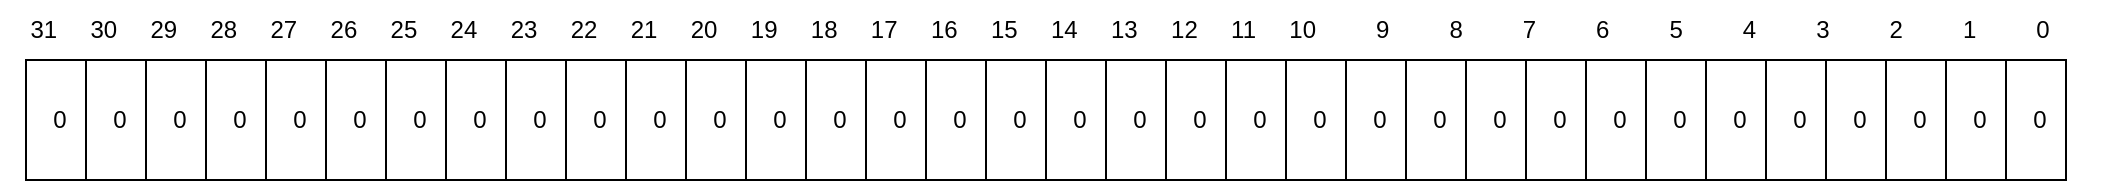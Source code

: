 <mxfile version="21.1.8" type="github">
  <diagram name="第 1 页" id="5S22_qVlfajSDkN1grTT">
    <mxGraphModel dx="1434" dy="745" grid="1" gridSize="10" guides="1" tooltips="1" connect="1" arrows="1" fold="1" page="1" pageScale="1" pageWidth="3300" pageHeight="4681" math="0" shadow="0">
      <root>
        <mxCell id="0" />
        <mxCell id="1" parent="0" />
        <mxCell id="OOjkwXW9jq_-rCwJ6NxN-152" value="" style="group" vertex="1" connectable="0" parent="1">
          <mxGeometry x="620" y="240" width="150" height="60" as="geometry" />
        </mxCell>
        <mxCell id="OOjkwXW9jq_-rCwJ6NxN-27" value="" style="rounded=0;whiteSpace=wrap;html=1;" vertex="1" parent="OOjkwXW9jq_-rCwJ6NxN-152">
          <mxGeometry x="13" width="120" height="60" as="geometry" />
        </mxCell>
        <mxCell id="OOjkwXW9jq_-rCwJ6NxN-28" value="" style="endArrow=none;html=1;rounded=0;entryX=0.25;entryY=0;entryDx=0;entryDy=0;" edge="1" parent="OOjkwXW9jq_-rCwJ6NxN-152" target="OOjkwXW9jq_-rCwJ6NxN-27">
          <mxGeometry width="50" height="50" relative="1" as="geometry">
            <mxPoint x="43" y="60" as="sourcePoint" />
            <mxPoint x="93" y="10" as="targetPoint" />
          </mxGeometry>
        </mxCell>
        <mxCell id="OOjkwXW9jq_-rCwJ6NxN-29" value="" style="endArrow=none;html=1;rounded=0;entryX=0.5;entryY=0;entryDx=0;entryDy=0;exitX=0.5;exitY=1;exitDx=0;exitDy=0;" edge="1" parent="OOjkwXW9jq_-rCwJ6NxN-152" source="OOjkwXW9jq_-rCwJ6NxN-27" target="OOjkwXW9jq_-rCwJ6NxN-27">
          <mxGeometry width="50" height="50" relative="1" as="geometry">
            <mxPoint x="53" y="70" as="sourcePoint" />
            <mxPoint x="53" y="10" as="targetPoint" />
          </mxGeometry>
        </mxCell>
        <mxCell id="OOjkwXW9jq_-rCwJ6NxN-30" value="" style="endArrow=none;html=1;rounded=0;entryX=0.75;entryY=0;entryDx=0;entryDy=0;exitX=0.75;exitY=1;exitDx=0;exitDy=0;" edge="1" parent="OOjkwXW9jq_-rCwJ6NxN-152" source="OOjkwXW9jq_-rCwJ6NxN-27" target="OOjkwXW9jq_-rCwJ6NxN-27">
          <mxGeometry width="50" height="50" relative="1" as="geometry">
            <mxPoint x="63" y="80" as="sourcePoint" />
            <mxPoint x="63" y="20" as="targetPoint" />
          </mxGeometry>
        </mxCell>
        <mxCell id="OOjkwXW9jq_-rCwJ6NxN-144" value="0" style="text;html=1;strokeColor=none;fillColor=none;align=center;verticalAlign=middle;whiteSpace=wrap;rounded=0;" vertex="1" parent="OOjkwXW9jq_-rCwJ6NxN-152">
          <mxGeometry y="15" width="60" height="30" as="geometry" />
        </mxCell>
        <mxCell id="OOjkwXW9jq_-rCwJ6NxN-146" value="0" style="text;html=1;strokeColor=none;fillColor=none;align=center;verticalAlign=middle;whiteSpace=wrap;rounded=0;" vertex="1" parent="OOjkwXW9jq_-rCwJ6NxN-152">
          <mxGeometry x="30" y="15" width="60" height="30" as="geometry" />
        </mxCell>
        <mxCell id="OOjkwXW9jq_-rCwJ6NxN-150" value="0" style="text;html=1;strokeColor=none;fillColor=none;align=center;verticalAlign=middle;whiteSpace=wrap;rounded=0;" vertex="1" parent="OOjkwXW9jq_-rCwJ6NxN-152">
          <mxGeometry x="60" y="15" width="60" height="30" as="geometry" />
        </mxCell>
        <mxCell id="OOjkwXW9jq_-rCwJ6NxN-151" value="0" style="text;html=1;strokeColor=none;fillColor=none;align=center;verticalAlign=middle;whiteSpace=wrap;rounded=0;" vertex="1" parent="OOjkwXW9jq_-rCwJ6NxN-152">
          <mxGeometry x="90" y="15" width="60" height="30" as="geometry" />
        </mxCell>
        <mxCell id="OOjkwXW9jq_-rCwJ6NxN-227" value="" style="group" vertex="1" connectable="0" parent="OOjkwXW9jq_-rCwJ6NxN-152">
          <mxGeometry x="-60" width="150" height="60" as="geometry" />
        </mxCell>
        <mxCell id="OOjkwXW9jq_-rCwJ6NxN-228" value="" style="rounded=0;whiteSpace=wrap;html=1;" vertex="1" parent="OOjkwXW9jq_-rCwJ6NxN-227">
          <mxGeometry x="13" width="120" height="60" as="geometry" />
        </mxCell>
        <mxCell id="OOjkwXW9jq_-rCwJ6NxN-229" value="" style="endArrow=none;html=1;rounded=0;entryX=0.25;entryY=0;entryDx=0;entryDy=0;" edge="1" parent="OOjkwXW9jq_-rCwJ6NxN-227" target="OOjkwXW9jq_-rCwJ6NxN-228">
          <mxGeometry width="50" height="50" relative="1" as="geometry">
            <mxPoint x="43" y="60" as="sourcePoint" />
            <mxPoint x="93" y="10" as="targetPoint" />
          </mxGeometry>
        </mxCell>
        <mxCell id="OOjkwXW9jq_-rCwJ6NxN-230" value="" style="endArrow=none;html=1;rounded=0;entryX=0.5;entryY=0;entryDx=0;entryDy=0;exitX=0.5;exitY=1;exitDx=0;exitDy=0;" edge="1" parent="OOjkwXW9jq_-rCwJ6NxN-227" source="OOjkwXW9jq_-rCwJ6NxN-228" target="OOjkwXW9jq_-rCwJ6NxN-228">
          <mxGeometry width="50" height="50" relative="1" as="geometry">
            <mxPoint x="53" y="70" as="sourcePoint" />
            <mxPoint x="53" y="10" as="targetPoint" />
          </mxGeometry>
        </mxCell>
        <mxCell id="OOjkwXW9jq_-rCwJ6NxN-231" value="" style="endArrow=none;html=1;rounded=0;entryX=0.75;entryY=0;entryDx=0;entryDy=0;exitX=0.75;exitY=1;exitDx=0;exitDy=0;" edge="1" parent="OOjkwXW9jq_-rCwJ6NxN-227" source="OOjkwXW9jq_-rCwJ6NxN-228" target="OOjkwXW9jq_-rCwJ6NxN-228">
          <mxGeometry width="50" height="50" relative="1" as="geometry">
            <mxPoint x="63" y="80" as="sourcePoint" />
            <mxPoint x="63" y="20" as="targetPoint" />
          </mxGeometry>
        </mxCell>
        <mxCell id="OOjkwXW9jq_-rCwJ6NxN-232" value="0" style="text;html=1;strokeColor=none;fillColor=none;align=center;verticalAlign=middle;whiteSpace=wrap;rounded=0;" vertex="1" parent="OOjkwXW9jq_-rCwJ6NxN-227">
          <mxGeometry y="15" width="60" height="30" as="geometry" />
        </mxCell>
        <mxCell id="OOjkwXW9jq_-rCwJ6NxN-233" value="0" style="text;html=1;strokeColor=none;fillColor=none;align=center;verticalAlign=middle;whiteSpace=wrap;rounded=0;" vertex="1" parent="OOjkwXW9jq_-rCwJ6NxN-227">
          <mxGeometry x="30" y="15" width="60" height="30" as="geometry" />
        </mxCell>
        <mxCell id="OOjkwXW9jq_-rCwJ6NxN-234" value="0" style="text;html=1;strokeColor=none;fillColor=none;align=center;verticalAlign=middle;whiteSpace=wrap;rounded=0;" vertex="1" parent="OOjkwXW9jq_-rCwJ6NxN-227">
          <mxGeometry x="60" y="15" width="60" height="30" as="geometry" />
        </mxCell>
        <mxCell id="OOjkwXW9jq_-rCwJ6NxN-235" value="0" style="text;html=1;strokeColor=none;fillColor=none;align=center;verticalAlign=middle;whiteSpace=wrap;rounded=0;" vertex="1" parent="OOjkwXW9jq_-rCwJ6NxN-227">
          <mxGeometry x="90" y="15" width="60" height="30" as="geometry" />
        </mxCell>
        <mxCell id="OOjkwXW9jq_-rCwJ6NxN-153" value="" style="group" vertex="1" connectable="0" parent="1">
          <mxGeometry x="740" y="240" width="150" height="60" as="geometry" />
        </mxCell>
        <mxCell id="OOjkwXW9jq_-rCwJ6NxN-154" value="" style="rounded=0;whiteSpace=wrap;html=1;" vertex="1" parent="OOjkwXW9jq_-rCwJ6NxN-153">
          <mxGeometry x="13" width="120" height="60" as="geometry" />
        </mxCell>
        <mxCell id="OOjkwXW9jq_-rCwJ6NxN-155" value="" style="endArrow=none;html=1;rounded=0;entryX=0.25;entryY=0;entryDx=0;entryDy=0;" edge="1" parent="OOjkwXW9jq_-rCwJ6NxN-153" target="OOjkwXW9jq_-rCwJ6NxN-154">
          <mxGeometry width="50" height="50" relative="1" as="geometry">
            <mxPoint x="43" y="60" as="sourcePoint" />
            <mxPoint x="93" y="10" as="targetPoint" />
          </mxGeometry>
        </mxCell>
        <mxCell id="OOjkwXW9jq_-rCwJ6NxN-156" value="" style="endArrow=none;html=1;rounded=0;entryX=0.5;entryY=0;entryDx=0;entryDy=0;exitX=0.5;exitY=1;exitDx=0;exitDy=0;" edge="1" parent="OOjkwXW9jq_-rCwJ6NxN-153" source="OOjkwXW9jq_-rCwJ6NxN-154" target="OOjkwXW9jq_-rCwJ6NxN-154">
          <mxGeometry width="50" height="50" relative="1" as="geometry">
            <mxPoint x="53" y="70" as="sourcePoint" />
            <mxPoint x="53" y="10" as="targetPoint" />
          </mxGeometry>
        </mxCell>
        <mxCell id="OOjkwXW9jq_-rCwJ6NxN-157" value="" style="endArrow=none;html=1;rounded=0;entryX=0.75;entryY=0;entryDx=0;entryDy=0;exitX=0.75;exitY=1;exitDx=0;exitDy=0;" edge="1" parent="OOjkwXW9jq_-rCwJ6NxN-153" source="OOjkwXW9jq_-rCwJ6NxN-154" target="OOjkwXW9jq_-rCwJ6NxN-154">
          <mxGeometry width="50" height="50" relative="1" as="geometry">
            <mxPoint x="63" y="80" as="sourcePoint" />
            <mxPoint x="63" y="20" as="targetPoint" />
          </mxGeometry>
        </mxCell>
        <mxCell id="OOjkwXW9jq_-rCwJ6NxN-158" value="0" style="text;html=1;strokeColor=none;fillColor=none;align=center;verticalAlign=middle;whiteSpace=wrap;rounded=0;" vertex="1" parent="OOjkwXW9jq_-rCwJ6NxN-153">
          <mxGeometry y="15" width="60" height="30" as="geometry" />
        </mxCell>
        <mxCell id="OOjkwXW9jq_-rCwJ6NxN-159" value="0" style="text;html=1;strokeColor=none;fillColor=none;align=center;verticalAlign=middle;whiteSpace=wrap;rounded=0;" vertex="1" parent="OOjkwXW9jq_-rCwJ6NxN-153">
          <mxGeometry x="30" y="15" width="60" height="30" as="geometry" />
        </mxCell>
        <mxCell id="OOjkwXW9jq_-rCwJ6NxN-160" value="0" style="text;html=1;strokeColor=none;fillColor=none;align=center;verticalAlign=middle;whiteSpace=wrap;rounded=0;" vertex="1" parent="OOjkwXW9jq_-rCwJ6NxN-153">
          <mxGeometry x="60" y="15" width="60" height="30" as="geometry" />
        </mxCell>
        <mxCell id="OOjkwXW9jq_-rCwJ6NxN-161" value="0" style="text;html=1;strokeColor=none;fillColor=none;align=center;verticalAlign=middle;whiteSpace=wrap;rounded=0;" vertex="1" parent="OOjkwXW9jq_-rCwJ6NxN-153">
          <mxGeometry x="90" y="15" width="60" height="30" as="geometry" />
        </mxCell>
        <mxCell id="OOjkwXW9jq_-rCwJ6NxN-162" value="" style="group" vertex="1" connectable="0" parent="1">
          <mxGeometry x="860" y="240" width="150" height="60" as="geometry" />
        </mxCell>
        <mxCell id="OOjkwXW9jq_-rCwJ6NxN-163" value="" style="rounded=0;whiteSpace=wrap;html=1;" vertex="1" parent="OOjkwXW9jq_-rCwJ6NxN-162">
          <mxGeometry x="13" width="120" height="60" as="geometry" />
        </mxCell>
        <mxCell id="OOjkwXW9jq_-rCwJ6NxN-164" value="" style="endArrow=none;html=1;rounded=0;entryX=0.25;entryY=0;entryDx=0;entryDy=0;" edge="1" parent="OOjkwXW9jq_-rCwJ6NxN-162" target="OOjkwXW9jq_-rCwJ6NxN-163">
          <mxGeometry width="50" height="50" relative="1" as="geometry">
            <mxPoint x="43" y="60" as="sourcePoint" />
            <mxPoint x="93" y="10" as="targetPoint" />
          </mxGeometry>
        </mxCell>
        <mxCell id="OOjkwXW9jq_-rCwJ6NxN-165" value="" style="endArrow=none;html=1;rounded=0;entryX=0.5;entryY=0;entryDx=0;entryDy=0;exitX=0.5;exitY=1;exitDx=0;exitDy=0;" edge="1" parent="OOjkwXW9jq_-rCwJ6NxN-162" source="OOjkwXW9jq_-rCwJ6NxN-163" target="OOjkwXW9jq_-rCwJ6NxN-163">
          <mxGeometry width="50" height="50" relative="1" as="geometry">
            <mxPoint x="53" y="70" as="sourcePoint" />
            <mxPoint x="53" y="10" as="targetPoint" />
          </mxGeometry>
        </mxCell>
        <mxCell id="OOjkwXW9jq_-rCwJ6NxN-166" value="" style="endArrow=none;html=1;rounded=0;entryX=0.75;entryY=0;entryDx=0;entryDy=0;exitX=0.75;exitY=1;exitDx=0;exitDy=0;" edge="1" parent="OOjkwXW9jq_-rCwJ6NxN-162" source="OOjkwXW9jq_-rCwJ6NxN-163" target="OOjkwXW9jq_-rCwJ6NxN-163">
          <mxGeometry width="50" height="50" relative="1" as="geometry">
            <mxPoint x="63" y="80" as="sourcePoint" />
            <mxPoint x="63" y="20" as="targetPoint" />
          </mxGeometry>
        </mxCell>
        <mxCell id="OOjkwXW9jq_-rCwJ6NxN-167" value="0" style="text;html=1;strokeColor=none;fillColor=none;align=center;verticalAlign=middle;whiteSpace=wrap;rounded=0;" vertex="1" parent="OOjkwXW9jq_-rCwJ6NxN-162">
          <mxGeometry y="15" width="60" height="30" as="geometry" />
        </mxCell>
        <mxCell id="OOjkwXW9jq_-rCwJ6NxN-168" value="0" style="text;html=1;strokeColor=none;fillColor=none;align=center;verticalAlign=middle;whiteSpace=wrap;rounded=0;" vertex="1" parent="OOjkwXW9jq_-rCwJ6NxN-162">
          <mxGeometry x="30" y="15" width="60" height="30" as="geometry" />
        </mxCell>
        <mxCell id="OOjkwXW9jq_-rCwJ6NxN-169" value="0" style="text;html=1;strokeColor=none;fillColor=none;align=center;verticalAlign=middle;whiteSpace=wrap;rounded=0;" vertex="1" parent="OOjkwXW9jq_-rCwJ6NxN-162">
          <mxGeometry x="60" y="15" width="60" height="30" as="geometry" />
        </mxCell>
        <mxCell id="OOjkwXW9jq_-rCwJ6NxN-170" value="0" style="text;html=1;strokeColor=none;fillColor=none;align=center;verticalAlign=middle;whiteSpace=wrap;rounded=0;" vertex="1" parent="OOjkwXW9jq_-rCwJ6NxN-162">
          <mxGeometry x="90" y="15" width="60" height="30" as="geometry" />
        </mxCell>
        <mxCell id="OOjkwXW9jq_-rCwJ6NxN-182" value="" style="group" vertex="1" connectable="0" parent="1">
          <mxGeometry x="980" y="240" width="150" height="60" as="geometry" />
        </mxCell>
        <mxCell id="OOjkwXW9jq_-rCwJ6NxN-183" value="" style="rounded=0;whiteSpace=wrap;html=1;" vertex="1" parent="OOjkwXW9jq_-rCwJ6NxN-182">
          <mxGeometry x="13" width="120" height="60" as="geometry" />
        </mxCell>
        <mxCell id="OOjkwXW9jq_-rCwJ6NxN-184" value="" style="endArrow=none;html=1;rounded=0;entryX=0.25;entryY=0;entryDx=0;entryDy=0;" edge="1" parent="OOjkwXW9jq_-rCwJ6NxN-182" target="OOjkwXW9jq_-rCwJ6NxN-183">
          <mxGeometry width="50" height="50" relative="1" as="geometry">
            <mxPoint x="43" y="60" as="sourcePoint" />
            <mxPoint x="93" y="10" as="targetPoint" />
          </mxGeometry>
        </mxCell>
        <mxCell id="OOjkwXW9jq_-rCwJ6NxN-185" value="" style="endArrow=none;html=1;rounded=0;entryX=0.5;entryY=0;entryDx=0;entryDy=0;exitX=0.5;exitY=1;exitDx=0;exitDy=0;" edge="1" parent="OOjkwXW9jq_-rCwJ6NxN-182" source="OOjkwXW9jq_-rCwJ6NxN-183" target="OOjkwXW9jq_-rCwJ6NxN-183">
          <mxGeometry width="50" height="50" relative="1" as="geometry">
            <mxPoint x="53" y="70" as="sourcePoint" />
            <mxPoint x="53" y="10" as="targetPoint" />
          </mxGeometry>
        </mxCell>
        <mxCell id="OOjkwXW9jq_-rCwJ6NxN-186" value="" style="endArrow=none;html=1;rounded=0;entryX=0.75;entryY=0;entryDx=0;entryDy=0;exitX=0.75;exitY=1;exitDx=0;exitDy=0;" edge="1" parent="OOjkwXW9jq_-rCwJ6NxN-182" source="OOjkwXW9jq_-rCwJ6NxN-183" target="OOjkwXW9jq_-rCwJ6NxN-183">
          <mxGeometry width="50" height="50" relative="1" as="geometry">
            <mxPoint x="63" y="80" as="sourcePoint" />
            <mxPoint x="63" y="20" as="targetPoint" />
          </mxGeometry>
        </mxCell>
        <mxCell id="OOjkwXW9jq_-rCwJ6NxN-187" value="0" style="text;html=1;strokeColor=none;fillColor=none;align=center;verticalAlign=middle;whiteSpace=wrap;rounded=0;" vertex="1" parent="OOjkwXW9jq_-rCwJ6NxN-182">
          <mxGeometry y="15" width="60" height="30" as="geometry" />
        </mxCell>
        <mxCell id="OOjkwXW9jq_-rCwJ6NxN-188" value="0" style="text;html=1;strokeColor=none;fillColor=none;align=center;verticalAlign=middle;whiteSpace=wrap;rounded=0;" vertex="1" parent="OOjkwXW9jq_-rCwJ6NxN-182">
          <mxGeometry x="30" y="15" width="60" height="30" as="geometry" />
        </mxCell>
        <mxCell id="OOjkwXW9jq_-rCwJ6NxN-189" value="0" style="text;html=1;strokeColor=none;fillColor=none;align=center;verticalAlign=middle;whiteSpace=wrap;rounded=0;" vertex="1" parent="OOjkwXW9jq_-rCwJ6NxN-182">
          <mxGeometry x="60" y="15" width="60" height="30" as="geometry" />
        </mxCell>
        <mxCell id="OOjkwXW9jq_-rCwJ6NxN-190" value="0" style="text;html=1;strokeColor=none;fillColor=none;align=center;verticalAlign=middle;whiteSpace=wrap;rounded=0;" vertex="1" parent="OOjkwXW9jq_-rCwJ6NxN-182">
          <mxGeometry x="90" y="15" width="60" height="30" as="geometry" />
        </mxCell>
        <mxCell id="OOjkwXW9jq_-rCwJ6NxN-191" value="" style="group" vertex="1" connectable="0" parent="1">
          <mxGeometry x="1100" y="240" width="150" height="60" as="geometry" />
        </mxCell>
        <mxCell id="OOjkwXW9jq_-rCwJ6NxN-192" value="" style="rounded=0;whiteSpace=wrap;html=1;" vertex="1" parent="OOjkwXW9jq_-rCwJ6NxN-191">
          <mxGeometry x="13" width="120" height="60" as="geometry" />
        </mxCell>
        <mxCell id="OOjkwXW9jq_-rCwJ6NxN-193" value="" style="endArrow=none;html=1;rounded=0;entryX=0.25;entryY=0;entryDx=0;entryDy=0;" edge="1" parent="OOjkwXW9jq_-rCwJ6NxN-191" target="OOjkwXW9jq_-rCwJ6NxN-192">
          <mxGeometry width="50" height="50" relative="1" as="geometry">
            <mxPoint x="43" y="60" as="sourcePoint" />
            <mxPoint x="93" y="10" as="targetPoint" />
          </mxGeometry>
        </mxCell>
        <mxCell id="OOjkwXW9jq_-rCwJ6NxN-194" value="" style="endArrow=none;html=1;rounded=0;entryX=0.5;entryY=0;entryDx=0;entryDy=0;exitX=0.5;exitY=1;exitDx=0;exitDy=0;" edge="1" parent="OOjkwXW9jq_-rCwJ6NxN-191" source="OOjkwXW9jq_-rCwJ6NxN-192" target="OOjkwXW9jq_-rCwJ6NxN-192">
          <mxGeometry width="50" height="50" relative="1" as="geometry">
            <mxPoint x="53" y="70" as="sourcePoint" />
            <mxPoint x="53" y="10" as="targetPoint" />
          </mxGeometry>
        </mxCell>
        <mxCell id="OOjkwXW9jq_-rCwJ6NxN-195" value="" style="endArrow=none;html=1;rounded=0;entryX=0.75;entryY=0;entryDx=0;entryDy=0;exitX=0.75;exitY=1;exitDx=0;exitDy=0;" edge="1" parent="OOjkwXW9jq_-rCwJ6NxN-191" source="OOjkwXW9jq_-rCwJ6NxN-192" target="OOjkwXW9jq_-rCwJ6NxN-192">
          <mxGeometry width="50" height="50" relative="1" as="geometry">
            <mxPoint x="63" y="80" as="sourcePoint" />
            <mxPoint x="63" y="20" as="targetPoint" />
          </mxGeometry>
        </mxCell>
        <mxCell id="OOjkwXW9jq_-rCwJ6NxN-196" value="0" style="text;html=1;strokeColor=none;fillColor=none;align=center;verticalAlign=middle;whiteSpace=wrap;rounded=0;" vertex="1" parent="OOjkwXW9jq_-rCwJ6NxN-191">
          <mxGeometry y="15" width="60" height="30" as="geometry" />
        </mxCell>
        <mxCell id="OOjkwXW9jq_-rCwJ6NxN-197" value="0" style="text;html=1;strokeColor=none;fillColor=none;align=center;verticalAlign=middle;whiteSpace=wrap;rounded=0;" vertex="1" parent="OOjkwXW9jq_-rCwJ6NxN-191">
          <mxGeometry x="30" y="15" width="60" height="30" as="geometry" />
        </mxCell>
        <mxCell id="OOjkwXW9jq_-rCwJ6NxN-198" value="0" style="text;html=1;strokeColor=none;fillColor=none;align=center;verticalAlign=middle;whiteSpace=wrap;rounded=0;" vertex="1" parent="OOjkwXW9jq_-rCwJ6NxN-191">
          <mxGeometry x="60" y="15" width="60" height="30" as="geometry" />
        </mxCell>
        <mxCell id="OOjkwXW9jq_-rCwJ6NxN-199" value="0" style="text;html=1;strokeColor=none;fillColor=none;align=center;verticalAlign=middle;whiteSpace=wrap;rounded=0;" vertex="1" parent="OOjkwXW9jq_-rCwJ6NxN-191">
          <mxGeometry x="90" y="15" width="60" height="30" as="geometry" />
        </mxCell>
        <mxCell id="OOjkwXW9jq_-rCwJ6NxN-200" value="" style="group" vertex="1" connectable="0" parent="1">
          <mxGeometry x="1220" y="240" width="270" height="60" as="geometry" />
        </mxCell>
        <mxCell id="OOjkwXW9jq_-rCwJ6NxN-201" value="" style="rounded=0;whiteSpace=wrap;html=1;" vertex="1" parent="OOjkwXW9jq_-rCwJ6NxN-200">
          <mxGeometry x="13" width="120" height="60" as="geometry" />
        </mxCell>
        <mxCell id="OOjkwXW9jq_-rCwJ6NxN-202" value="" style="endArrow=none;html=1;rounded=0;entryX=0.25;entryY=0;entryDx=0;entryDy=0;" edge="1" parent="OOjkwXW9jq_-rCwJ6NxN-200" target="OOjkwXW9jq_-rCwJ6NxN-201">
          <mxGeometry width="50" height="50" relative="1" as="geometry">
            <mxPoint x="43" y="60" as="sourcePoint" />
            <mxPoint x="93" y="10" as="targetPoint" />
          </mxGeometry>
        </mxCell>
        <mxCell id="OOjkwXW9jq_-rCwJ6NxN-203" value="" style="endArrow=none;html=1;rounded=0;entryX=0.5;entryY=0;entryDx=0;entryDy=0;exitX=0.5;exitY=1;exitDx=0;exitDy=0;" edge="1" parent="OOjkwXW9jq_-rCwJ6NxN-200" source="OOjkwXW9jq_-rCwJ6NxN-201" target="OOjkwXW9jq_-rCwJ6NxN-201">
          <mxGeometry width="50" height="50" relative="1" as="geometry">
            <mxPoint x="53" y="70" as="sourcePoint" />
            <mxPoint x="53" y="10" as="targetPoint" />
          </mxGeometry>
        </mxCell>
        <mxCell id="OOjkwXW9jq_-rCwJ6NxN-204" value="" style="endArrow=none;html=1;rounded=0;entryX=0.75;entryY=0;entryDx=0;entryDy=0;exitX=0.75;exitY=1;exitDx=0;exitDy=0;" edge="1" parent="OOjkwXW9jq_-rCwJ6NxN-200" source="OOjkwXW9jq_-rCwJ6NxN-201" target="OOjkwXW9jq_-rCwJ6NxN-201">
          <mxGeometry width="50" height="50" relative="1" as="geometry">
            <mxPoint x="63" y="80" as="sourcePoint" />
            <mxPoint x="63" y="20" as="targetPoint" />
          </mxGeometry>
        </mxCell>
        <mxCell id="OOjkwXW9jq_-rCwJ6NxN-205" value="0" style="text;html=1;strokeColor=none;fillColor=none;align=center;verticalAlign=middle;whiteSpace=wrap;rounded=0;" vertex="1" parent="OOjkwXW9jq_-rCwJ6NxN-200">
          <mxGeometry y="15" width="60" height="30" as="geometry" />
        </mxCell>
        <mxCell id="OOjkwXW9jq_-rCwJ6NxN-206" value="0" style="text;html=1;strokeColor=none;fillColor=none;align=center;verticalAlign=middle;whiteSpace=wrap;rounded=0;" vertex="1" parent="OOjkwXW9jq_-rCwJ6NxN-200">
          <mxGeometry x="30" y="15" width="60" height="30" as="geometry" />
        </mxCell>
        <mxCell id="OOjkwXW9jq_-rCwJ6NxN-207" value="0" style="text;html=1;strokeColor=none;fillColor=none;align=center;verticalAlign=middle;whiteSpace=wrap;rounded=0;" vertex="1" parent="OOjkwXW9jq_-rCwJ6NxN-200">
          <mxGeometry x="60" y="15" width="60" height="30" as="geometry" />
        </mxCell>
        <mxCell id="OOjkwXW9jq_-rCwJ6NxN-208" value="0" style="text;html=1;strokeColor=none;fillColor=none;align=center;verticalAlign=middle;whiteSpace=wrap;rounded=0;" vertex="1" parent="OOjkwXW9jq_-rCwJ6NxN-200">
          <mxGeometry x="90" y="15" width="60" height="30" as="geometry" />
        </mxCell>
        <mxCell id="OOjkwXW9jq_-rCwJ6NxN-209" value="" style="group" vertex="1" connectable="0" parent="OOjkwXW9jq_-rCwJ6NxN-200">
          <mxGeometry x="120" width="150" height="60" as="geometry" />
        </mxCell>
        <mxCell id="OOjkwXW9jq_-rCwJ6NxN-210" value="" style="rounded=0;whiteSpace=wrap;html=1;" vertex="1" parent="OOjkwXW9jq_-rCwJ6NxN-209">
          <mxGeometry x="13" width="120" height="60" as="geometry" />
        </mxCell>
        <mxCell id="OOjkwXW9jq_-rCwJ6NxN-211" value="" style="endArrow=none;html=1;rounded=0;entryX=0.25;entryY=0;entryDx=0;entryDy=0;" edge="1" parent="OOjkwXW9jq_-rCwJ6NxN-209" target="OOjkwXW9jq_-rCwJ6NxN-210">
          <mxGeometry width="50" height="50" relative="1" as="geometry">
            <mxPoint x="43" y="60" as="sourcePoint" />
            <mxPoint x="93" y="10" as="targetPoint" />
          </mxGeometry>
        </mxCell>
        <mxCell id="OOjkwXW9jq_-rCwJ6NxN-212" value="" style="endArrow=none;html=1;rounded=0;entryX=0.5;entryY=0;entryDx=0;entryDy=0;exitX=0.5;exitY=1;exitDx=0;exitDy=0;" edge="1" parent="OOjkwXW9jq_-rCwJ6NxN-209" source="OOjkwXW9jq_-rCwJ6NxN-210" target="OOjkwXW9jq_-rCwJ6NxN-210">
          <mxGeometry width="50" height="50" relative="1" as="geometry">
            <mxPoint x="53" y="70" as="sourcePoint" />
            <mxPoint x="53" y="10" as="targetPoint" />
          </mxGeometry>
        </mxCell>
        <mxCell id="OOjkwXW9jq_-rCwJ6NxN-213" value="" style="endArrow=none;html=1;rounded=0;entryX=0.75;entryY=0;entryDx=0;entryDy=0;exitX=0.75;exitY=1;exitDx=0;exitDy=0;" edge="1" parent="OOjkwXW9jq_-rCwJ6NxN-209" source="OOjkwXW9jq_-rCwJ6NxN-210" target="OOjkwXW9jq_-rCwJ6NxN-210">
          <mxGeometry width="50" height="50" relative="1" as="geometry">
            <mxPoint x="63" y="80" as="sourcePoint" />
            <mxPoint x="63" y="20" as="targetPoint" />
          </mxGeometry>
        </mxCell>
        <mxCell id="OOjkwXW9jq_-rCwJ6NxN-214" value="0" style="text;html=1;strokeColor=none;fillColor=none;align=center;verticalAlign=middle;whiteSpace=wrap;rounded=0;" vertex="1" parent="OOjkwXW9jq_-rCwJ6NxN-209">
          <mxGeometry y="15" width="60" height="30" as="geometry" />
        </mxCell>
        <mxCell id="OOjkwXW9jq_-rCwJ6NxN-215" value="0" style="text;html=1;strokeColor=none;fillColor=none;align=center;verticalAlign=middle;whiteSpace=wrap;rounded=0;" vertex="1" parent="OOjkwXW9jq_-rCwJ6NxN-209">
          <mxGeometry x="30" y="15" width="60" height="30" as="geometry" />
        </mxCell>
        <mxCell id="OOjkwXW9jq_-rCwJ6NxN-216" value="0" style="text;html=1;strokeColor=none;fillColor=none;align=center;verticalAlign=middle;whiteSpace=wrap;rounded=0;" vertex="1" parent="OOjkwXW9jq_-rCwJ6NxN-209">
          <mxGeometry x="60" y="15" width="60" height="30" as="geometry" />
        </mxCell>
        <mxCell id="OOjkwXW9jq_-rCwJ6NxN-217" value="0" style="text;html=1;strokeColor=none;fillColor=none;align=center;verticalAlign=middle;whiteSpace=wrap;rounded=0;" vertex="1" parent="OOjkwXW9jq_-rCwJ6NxN-209">
          <mxGeometry x="90" y="15" width="60" height="30" as="geometry" />
        </mxCell>
        <mxCell id="OOjkwXW9jq_-rCwJ6NxN-218" value="" style="group" vertex="1" connectable="0" parent="1">
          <mxGeometry x="1460" y="240" width="150" height="60" as="geometry" />
        </mxCell>
        <mxCell id="OOjkwXW9jq_-rCwJ6NxN-219" value="" style="rounded=0;whiteSpace=wrap;html=1;" vertex="1" parent="OOjkwXW9jq_-rCwJ6NxN-218">
          <mxGeometry x="13" width="120" height="60" as="geometry" />
        </mxCell>
        <mxCell id="OOjkwXW9jq_-rCwJ6NxN-220" value="" style="endArrow=none;html=1;rounded=0;entryX=0.25;entryY=0;entryDx=0;entryDy=0;" edge="1" parent="OOjkwXW9jq_-rCwJ6NxN-218" target="OOjkwXW9jq_-rCwJ6NxN-219">
          <mxGeometry width="50" height="50" relative="1" as="geometry">
            <mxPoint x="43" y="60" as="sourcePoint" />
            <mxPoint x="93" y="10" as="targetPoint" />
          </mxGeometry>
        </mxCell>
        <mxCell id="OOjkwXW9jq_-rCwJ6NxN-221" value="" style="endArrow=none;html=1;rounded=0;entryX=0.5;entryY=0;entryDx=0;entryDy=0;exitX=0.5;exitY=1;exitDx=0;exitDy=0;" edge="1" parent="OOjkwXW9jq_-rCwJ6NxN-218" source="OOjkwXW9jq_-rCwJ6NxN-219" target="OOjkwXW9jq_-rCwJ6NxN-219">
          <mxGeometry width="50" height="50" relative="1" as="geometry">
            <mxPoint x="53" y="70" as="sourcePoint" />
            <mxPoint x="53" y="10" as="targetPoint" />
          </mxGeometry>
        </mxCell>
        <mxCell id="OOjkwXW9jq_-rCwJ6NxN-222" value="" style="endArrow=none;html=1;rounded=0;entryX=0.75;entryY=0;entryDx=0;entryDy=0;exitX=0.75;exitY=1;exitDx=0;exitDy=0;" edge="1" parent="OOjkwXW9jq_-rCwJ6NxN-218" source="OOjkwXW9jq_-rCwJ6NxN-219" target="OOjkwXW9jq_-rCwJ6NxN-219">
          <mxGeometry width="50" height="50" relative="1" as="geometry">
            <mxPoint x="63" y="80" as="sourcePoint" />
            <mxPoint x="63" y="20" as="targetPoint" />
          </mxGeometry>
        </mxCell>
        <mxCell id="OOjkwXW9jq_-rCwJ6NxN-223" value="0" style="text;html=1;strokeColor=none;fillColor=none;align=center;verticalAlign=middle;whiteSpace=wrap;rounded=0;" vertex="1" parent="OOjkwXW9jq_-rCwJ6NxN-218">
          <mxGeometry y="15" width="60" height="30" as="geometry" />
        </mxCell>
        <mxCell id="OOjkwXW9jq_-rCwJ6NxN-224" value="0" style="text;html=1;strokeColor=none;fillColor=none;align=center;verticalAlign=middle;whiteSpace=wrap;rounded=0;" vertex="1" parent="OOjkwXW9jq_-rCwJ6NxN-218">
          <mxGeometry x="30" y="15" width="60" height="30" as="geometry" />
        </mxCell>
        <mxCell id="OOjkwXW9jq_-rCwJ6NxN-225" value="0" style="text;html=1;strokeColor=none;fillColor=none;align=center;verticalAlign=middle;whiteSpace=wrap;rounded=0;" vertex="1" parent="OOjkwXW9jq_-rCwJ6NxN-218">
          <mxGeometry x="60" y="15" width="60" height="30" as="geometry" />
        </mxCell>
        <mxCell id="OOjkwXW9jq_-rCwJ6NxN-226" value="0" style="text;html=1;strokeColor=none;fillColor=none;align=center;verticalAlign=middle;whiteSpace=wrap;rounded=0;" vertex="1" parent="OOjkwXW9jq_-rCwJ6NxN-218">
          <mxGeometry x="90" y="15" width="60" height="30" as="geometry" />
        </mxCell>
        <mxCell id="OOjkwXW9jq_-rCwJ6NxN-236" value="31     30     29     28     27     26     25     24     23     22     21     20     19     18     17     16     15     14     13     12     11     10         9         8         7         6         5         4         3         2         1         0" style="text;html=1;strokeColor=none;fillColor=none;align=center;verticalAlign=middle;whiteSpace=wrap;rounded=0;" vertex="1" parent="1">
          <mxGeometry x="570" y="210" width="1020" height="30" as="geometry" />
        </mxCell>
      </root>
    </mxGraphModel>
  </diagram>
</mxfile>
